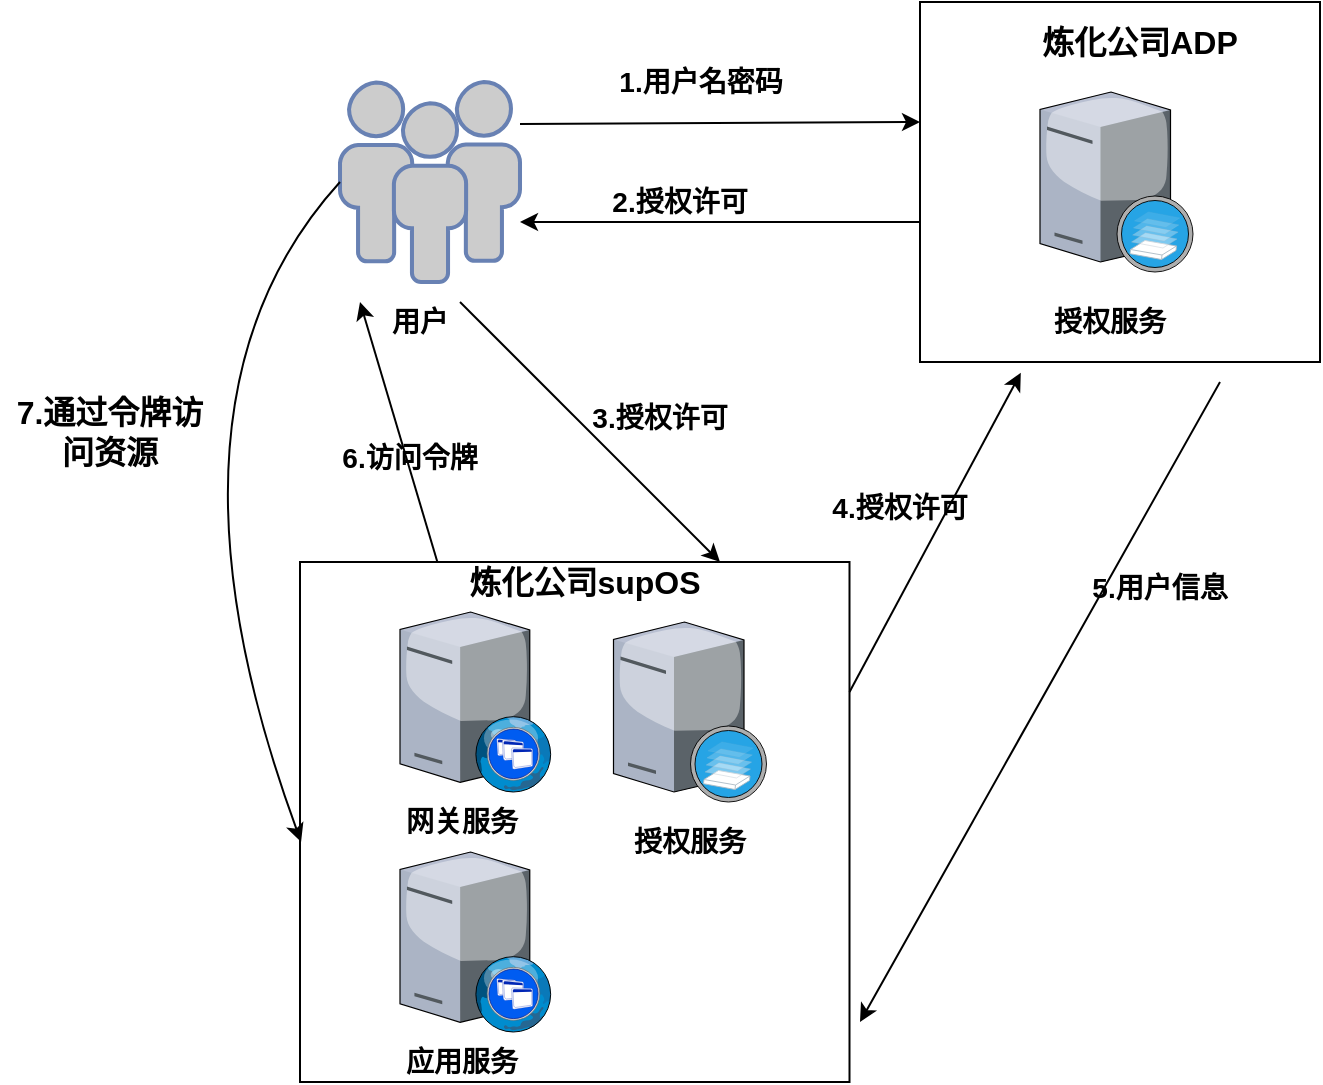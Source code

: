 <mxfile version="14.6.13" type="device"><diagram name="Page-1" id="822b0af5-4adb-64df-f703-e8dfc1f81529"><mxGraphModel dx="1024" dy="592" grid="1" gridSize="10" guides="1" tooltips="1" connect="1" arrows="1" fold="1" page="1" pageScale="1" pageWidth="1100" pageHeight="850" background="#ffffff" math="0" shadow="0"><root><mxCell id="0"/><mxCell id="1" parent="0"/><mxCell id="q4EjpmVGV97041shPkgr-19" value="" style="rounded=0;whiteSpace=wrap;html=1;fillColor=none;" parent="1" vertex="1"><mxGeometry x="210" y="500" width="274.75" height="260" as="geometry"/></mxCell><mxCell id="q4EjpmVGV97041shPkgr-10" value="" style="rounded=0;whiteSpace=wrap;html=1;fillColor=none;" parent="1" vertex="1"><mxGeometry x="520" y="220" width="200" height="180" as="geometry"/></mxCell><mxCell id="q4EjpmVGV97041shPkgr-1" value="" style="fontColor=#0066CC;verticalAlign=top;verticalLabelPosition=bottom;labelPosition=center;align=center;html=1;outlineConnect=0;fillColor=#CCCCCC;strokeColor=#6881B3;gradientColor=none;gradientDirection=north;strokeWidth=2;shape=mxgraph.networks.users;" parent="1" vertex="1"><mxGeometry x="230" y="260" width="90" height="100" as="geometry"/></mxCell><mxCell id="q4EjpmVGV97041shPkgr-3" value="" style="verticalLabelPosition=bottom;aspect=fixed;html=1;verticalAlign=top;strokeColor=none;align=center;outlineConnect=0;shape=mxgraph.citrix.xenserver;" parent="1" vertex="1"><mxGeometry x="580" y="265" width="76.5" height="90" as="geometry"/></mxCell><mxCell id="q4EjpmVGV97041shPkgr-4" value="&lt;font style=&quot;font-size: 14px&quot;&gt;&lt;b&gt;用户&lt;/b&gt;&lt;/font&gt;" style="text;html=1;strokeColor=none;fillColor=none;align=center;verticalAlign=middle;whiteSpace=wrap;rounded=0;" parent="1" vertex="1"><mxGeometry x="250" y="370" width="40" height="20" as="geometry"/></mxCell><mxCell id="q4EjpmVGV97041shPkgr-5" value="&lt;b&gt;&lt;font style=&quot;font-size: 14px&quot;&gt;授权服务&lt;/font&gt;&lt;/b&gt;" style="text;html=1;strokeColor=none;fillColor=none;align=center;verticalAlign=middle;whiteSpace=wrap;rounded=0;" parent="1" vertex="1"><mxGeometry x="580" y="370" width="70" height="20" as="geometry"/></mxCell><mxCell id="q4EjpmVGV97041shPkgr-6" value="" style="endArrow=classic;html=1;" parent="1" edge="1"><mxGeometry width="50" height="50" relative="1" as="geometry"><mxPoint x="320" y="281" as="sourcePoint"/><mxPoint x="520" y="280" as="targetPoint"/></mxGeometry></mxCell><mxCell id="q4EjpmVGV97041shPkgr-7" value="&lt;b&gt;&lt;font style=&quot;font-size: 14px&quot;&gt;1.用户名密码&lt;/font&gt;&lt;/b&gt;" style="text;html=1;align=center;verticalAlign=middle;resizable=0;points=[];autosize=1;strokeColor=none;" parent="1" vertex="1"><mxGeometry x="360" y="250" width="100" height="20" as="geometry"/></mxCell><mxCell id="q4EjpmVGV97041shPkgr-8" value="" style="endArrow=classic;html=1;" parent="1" edge="1"><mxGeometry width="50" height="50" relative="1" as="geometry"><mxPoint x="520" y="330" as="sourcePoint"/><mxPoint x="320" y="330" as="targetPoint"/></mxGeometry></mxCell><mxCell id="q4EjpmVGV97041shPkgr-9" value="&lt;b&gt;&lt;font style=&quot;font-size: 14px&quot;&gt;2.授权许可&lt;/font&gt;&lt;/b&gt;" style="text;html=1;strokeColor=none;fillColor=none;align=center;verticalAlign=middle;whiteSpace=wrap;rounded=0;" parent="1" vertex="1"><mxGeometry x="360" y="310" width="80" height="20" as="geometry"/></mxCell><mxCell id="q4EjpmVGV97041shPkgr-14" value="&lt;b&gt;&lt;font style=&quot;font-size: 14px&quot;&gt;授权服务&lt;/font&gt;&lt;/b&gt;" style="text;html=1;strokeColor=none;fillColor=none;align=center;verticalAlign=middle;whiteSpace=wrap;rounded=0;" parent="1" vertex="1"><mxGeometry x="360" y="630" width="90" height="20" as="geometry"/></mxCell><mxCell id="q4EjpmVGV97041shPkgr-15" value="" style="verticalLabelPosition=bottom;aspect=fixed;html=1;verticalAlign=top;strokeColor=none;align=center;outlineConnect=0;shape=mxgraph.citrix.xenserver;" parent="1" vertex="1"><mxGeometry x="366.75" y="530" width="76.5" height="90" as="geometry"/></mxCell><mxCell id="q4EjpmVGV97041shPkgr-20" value="" style="endArrow=classic;html=1;exitX=1;exitY=0;exitDx=0;exitDy=0;" parent="1" source="q4EjpmVGV97041shPkgr-4" edge="1"><mxGeometry width="50" height="50" relative="1" as="geometry"><mxPoint x="280" y="430" as="sourcePoint"/><mxPoint x="420" y="500" as="targetPoint"/></mxGeometry></mxCell><mxCell id="q4EjpmVGV97041shPkgr-21" value="&lt;b&gt;&lt;font style=&quot;font-size: 14px&quot;&gt;3.授权许可&lt;/font&gt;&lt;/b&gt;" style="text;html=1;strokeColor=none;fillColor=none;align=center;verticalAlign=middle;whiteSpace=wrap;rounded=0;" parent="1" vertex="1"><mxGeometry x="350" y="415" width="80" height="25" as="geometry"/></mxCell><mxCell id="q4EjpmVGV97041shPkgr-22" value="" style="endArrow=classic;html=1;entryX=0.302;entryY=1.03;entryDx=0;entryDy=0;entryPerimeter=0;exitX=1;exitY=0.25;exitDx=0;exitDy=0;" parent="1" source="q4EjpmVGV97041shPkgr-19" edge="1"><mxGeometry width="50" height="50" relative="1" as="geometry"><mxPoint x="460" y="550" as="sourcePoint"/><mxPoint x="570.4" y="405.4" as="targetPoint"/></mxGeometry></mxCell><mxCell id="q4EjpmVGV97041shPkgr-23" value="&lt;b&gt;&lt;font style=&quot;font-size: 14px&quot;&gt;4.授权许可&lt;/font&gt;&lt;/b&gt;" style="text;html=1;strokeColor=none;fillColor=none;align=center;verticalAlign=middle;whiteSpace=wrap;rounded=0;" parent="1" vertex="1"><mxGeometry x="470" y="460" width="80" height="25" as="geometry"/></mxCell><mxCell id="q4EjpmVGV97041shPkgr-24" value="" style="endArrow=classic;html=1;" parent="1" edge="1"><mxGeometry width="50" height="50" relative="1" as="geometry"><mxPoint x="670" y="410" as="sourcePoint"/><mxPoint x="490" y="730" as="targetPoint"/></mxGeometry></mxCell><mxCell id="q4EjpmVGV97041shPkgr-25" value="&lt;b&gt;&lt;font style=&quot;font-size: 14px&quot;&gt;5.用户信息&lt;/font&gt;&lt;/b&gt;" style="text;html=1;strokeColor=none;fillColor=none;align=center;verticalAlign=middle;whiteSpace=wrap;rounded=0;" parent="1" vertex="1"><mxGeometry x="600" y="500" width="80" height="25" as="geometry"/></mxCell><mxCell id="q4EjpmVGV97041shPkgr-26" value="" style="endArrow=classic;html=1;exitX=0.25;exitY=0;exitDx=0;exitDy=0;" parent="1" source="q4EjpmVGV97041shPkgr-19" edge="1"><mxGeometry width="50" height="50" relative="1" as="geometry"><mxPoint x="360" y="480" as="sourcePoint"/><mxPoint x="240" y="370" as="targetPoint"/></mxGeometry></mxCell><mxCell id="q4EjpmVGV97041shPkgr-27" value="&lt;b&gt;&lt;font style=&quot;font-size: 14px&quot;&gt;6.访问令牌&lt;/font&gt;&lt;/b&gt;" style="text;html=1;strokeColor=none;fillColor=none;align=center;verticalAlign=middle;whiteSpace=wrap;rounded=0;" parent="1" vertex="1"><mxGeometry x="225" y="435" width="80" height="25" as="geometry"/></mxCell><mxCell id="q4EjpmVGV97041shPkgr-28" value="" style="curved=1;endArrow=classic;html=1;exitX=0;exitY=0.5;exitDx=0;exitDy=0;exitPerimeter=0;entryX=0.002;entryY=0.538;entryDx=0;entryDy=0;entryPerimeter=0;" parent="1" source="q4EjpmVGV97041shPkgr-1" target="q4EjpmVGV97041shPkgr-19" edge="1"><mxGeometry width="50" height="50" relative="1" as="geometry"><mxPoint x="80" y="420" as="sourcePoint"/><mxPoint x="250" y="590" as="targetPoint"/><Array as="points"><mxPoint x="130" y="420"/></Array></mxGeometry></mxCell><mxCell id="q4EjpmVGV97041shPkgr-29" value="&lt;b&gt;&lt;font style=&quot;font-size: 16px&quot;&gt;7.通过令牌访问资源&lt;/font&gt;&lt;/b&gt;" style="text;html=1;strokeColor=none;fillColor=none;align=center;verticalAlign=middle;whiteSpace=wrap;rounded=0;" parent="1" vertex="1"><mxGeometry x="60" y="425" width="110" height="20" as="geometry"/></mxCell><mxCell id="q4EjpmVGV97041shPkgr-30" value="&lt;b&gt;&lt;font style=&quot;font-size: 16px&quot;&gt;炼化公司ADP&lt;/font&gt;&lt;/b&gt;" style="text;html=1;strokeColor=none;fillColor=none;align=center;verticalAlign=middle;whiteSpace=wrap;rounded=0;" parent="1" vertex="1"><mxGeometry x="570" y="230" width="120" height="20" as="geometry"/></mxCell><mxCell id="q4EjpmVGV97041shPkgr-31" value="&lt;span style=&quot;font-size: 16px&quot;&gt;&lt;b&gt;炼化公司supOS&lt;/b&gt;&lt;/span&gt;" style="text;html=1;strokeColor=none;fillColor=none;align=center;verticalAlign=middle;whiteSpace=wrap;rounded=0;" parent="1" vertex="1"><mxGeometry x="290" y="500" width="125" height="20" as="geometry"/></mxCell><mxCell id="q4EjpmVGV97041shPkgr-32" value="" style="verticalLabelPosition=bottom;aspect=fixed;html=1;verticalAlign=top;strokeColor=none;align=center;outlineConnect=0;shape=mxgraph.citrix.xenapp_web;fillColor=none;" parent="1" vertex="1"><mxGeometry x="260" y="645" width="76" height="90" as="geometry"/></mxCell><mxCell id="q4EjpmVGV97041shPkgr-33" value="&lt;b&gt;&lt;font style=&quot;font-size: 14px&quot;&gt;应用服务&lt;/font&gt;&lt;/b&gt;" style="text;html=1;strokeColor=none;fillColor=none;align=center;verticalAlign=middle;whiteSpace=wrap;rounded=0;" parent="1" vertex="1"><mxGeometry x="246" y="740" width="90" height="20" as="geometry"/></mxCell><mxCell id="q4EjpmVGV97041shPkgr-36" value="" style="verticalLabelPosition=bottom;aspect=fixed;html=1;verticalAlign=top;strokeColor=none;align=center;outlineConnect=0;shape=mxgraph.citrix.xenapp_web;fillColor=none;" parent="1" vertex="1"><mxGeometry x="260" y="525" width="76" height="90" as="geometry"/></mxCell><mxCell id="q4EjpmVGV97041shPkgr-37" value="&lt;b&gt;&lt;font style=&quot;font-size: 14px&quot;&gt;网关服务&lt;/font&gt;&lt;/b&gt;" style="text;html=1;strokeColor=none;fillColor=none;align=center;verticalAlign=middle;whiteSpace=wrap;rounded=0;" parent="1" vertex="1"><mxGeometry x="246" y="620" width="90" height="20" as="geometry"/></mxCell></root></mxGraphModel></diagram></mxfile>